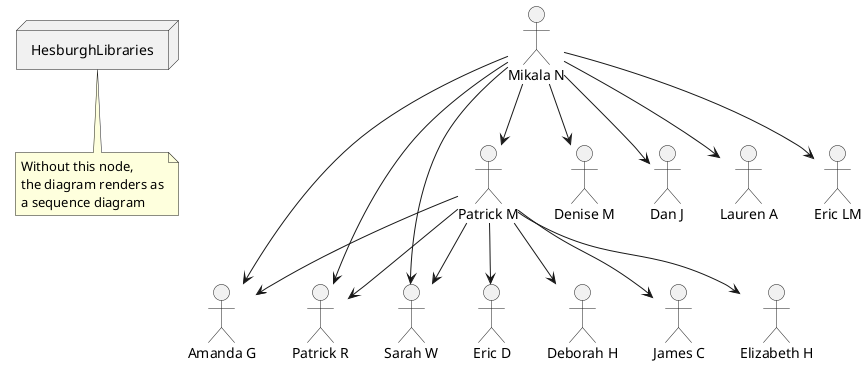# Render via PlantUML
# Generated via plantuml-preview (https://github.com/peele/plantuml-preview) in Atom
@startuml
node HesburghLibraries
note bottom of HesburghLibraries
  Without this node,
  the diagram renders as
  a sequence diagram
end note

actor "Mikala N" as MikalaN
actor "Patrick M" as PatrickM
actor "Denise M" as DeniseM
actor "Amanda G" as AmandaG
actor "Patrick R" as PatrickR
actor "Sarah W" as SarahW
actor "Dan J" as DanJ
actor "Lauren A" as LaurenA
actor "Elizabeth H" as ElizabethH
actor "Eric D" as EricD
actor "Deborah H" as DeborahH
actor "James C" as JamesC
actor "Eric LM" as EricLM

MikalaN --> PatrickM
MikalaN --> DeniseM
MikalaN --> AmandaG
MikalaN --> PatrickR
MikalaN --> SarahW
MikalaN --> DanJ
MikalaN --> LaurenA
PatrickM --> ElizabethH
PatrickM --> EricD
PatrickM --> SarahW
PatrickM --> AmandaG
PatrickM --> PatrickR
PatrickM --> DeborahH
PatrickM --> JamesC
MikalaN --> EricLM
@enduml
